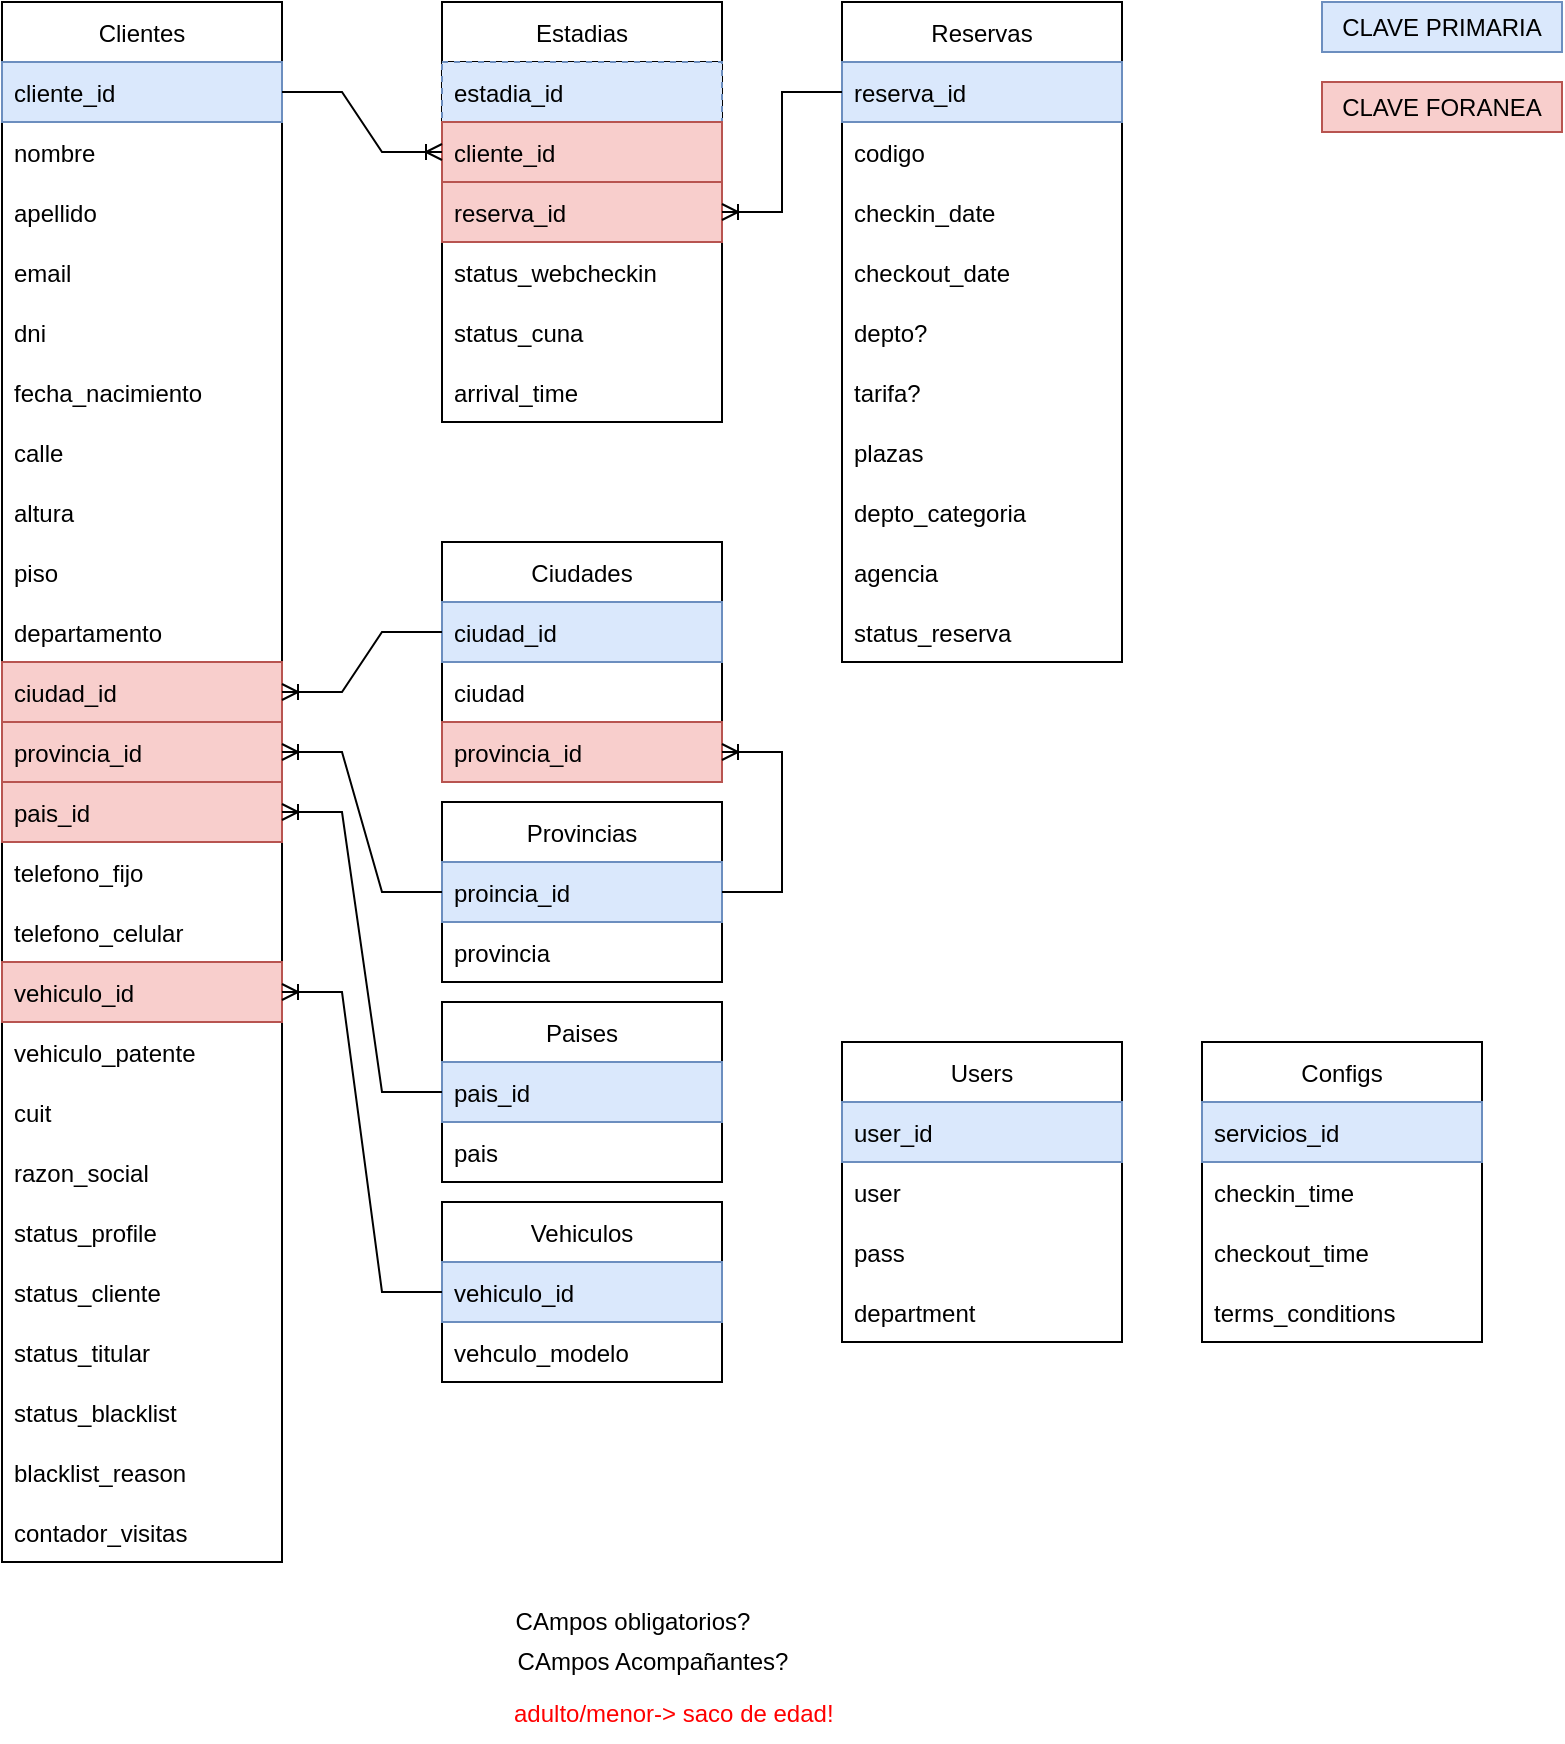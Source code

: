 <mxfile version="16.4.7" type="github" pages="4">
  <diagram id="3-4cgfK8jJckpKzX2dAv" name="DB">
    <mxGraphModel dx="1422" dy="757" grid="1" gridSize="10" guides="1" tooltips="1" connect="1" arrows="1" fold="1" page="1" pageScale="1" pageWidth="827" pageHeight="1169" math="0" shadow="0">
      <root>
        <mxCell id="U2Fqf7ln3tG26uPg-tsL-0" />
        <mxCell id="U2Fqf7ln3tG26uPg-tsL-1" parent="U2Fqf7ln3tG26uPg-tsL-0" />
        <mxCell id="U2Fqf7ln3tG26uPg-tsL-2" value="Users" style="swimlane;fontStyle=0;childLayout=stackLayout;horizontal=1;startSize=30;horizontalStack=0;resizeParent=1;resizeParentMax=0;resizeLast=0;collapsible=1;marginBottom=0;" parent="U2Fqf7ln3tG26uPg-tsL-1" vertex="1">
          <mxGeometry x="460" y="560" width="140" height="150" as="geometry" />
        </mxCell>
        <mxCell id="U2Fqf7ln3tG26uPg-tsL-3" value="user_id" style="text;strokeColor=#6c8ebf;fillColor=#dae8fc;align=left;verticalAlign=middle;spacingLeft=4;spacingRight=4;overflow=hidden;points=[[0,0.5],[1,0.5]];portConstraint=eastwest;rotatable=0;" parent="U2Fqf7ln3tG26uPg-tsL-2" vertex="1">
          <mxGeometry y="30" width="140" height="30" as="geometry" />
        </mxCell>
        <mxCell id="U2Fqf7ln3tG26uPg-tsL-4" value="user" style="text;strokeColor=none;fillColor=none;align=left;verticalAlign=middle;spacingLeft=4;spacingRight=4;overflow=hidden;points=[[0,0.5],[1,0.5]];portConstraint=eastwest;rotatable=0;" parent="U2Fqf7ln3tG26uPg-tsL-2" vertex="1">
          <mxGeometry y="60" width="140" height="30" as="geometry" />
        </mxCell>
        <mxCell id="U2Fqf7ln3tG26uPg-tsL-5" value="pass" style="text;strokeColor=none;fillColor=none;align=left;verticalAlign=middle;spacingLeft=4;spacingRight=4;overflow=hidden;points=[[0,0.5],[1,0.5]];portConstraint=eastwest;rotatable=0;" parent="U2Fqf7ln3tG26uPg-tsL-2" vertex="1">
          <mxGeometry y="90" width="140" height="30" as="geometry" />
        </mxCell>
        <mxCell id="U2Fqf7ln3tG26uPg-tsL-6" value="department" style="text;strokeColor=none;fillColor=none;align=left;verticalAlign=middle;spacingLeft=4;spacingRight=4;overflow=hidden;points=[[0,0.5],[1,0.5]];portConstraint=eastwest;rotatable=0;" parent="U2Fqf7ln3tG26uPg-tsL-2" vertex="1">
          <mxGeometry y="120" width="140" height="30" as="geometry" />
        </mxCell>
        <mxCell id="U2Fqf7ln3tG26uPg-tsL-7" value="Reservas" style="swimlane;fontStyle=0;childLayout=stackLayout;horizontal=1;startSize=30;horizontalStack=0;resizeParent=1;resizeParentMax=0;resizeLast=0;collapsible=1;marginBottom=0;" parent="U2Fqf7ln3tG26uPg-tsL-1" vertex="1">
          <mxGeometry x="460" y="40" width="140" height="330" as="geometry" />
        </mxCell>
        <mxCell id="U2Fqf7ln3tG26uPg-tsL-8" value="reserva_id" style="text;strokeColor=#6c8ebf;fillColor=#dae8fc;align=left;verticalAlign=middle;spacingLeft=4;spacingRight=4;overflow=hidden;points=[[0,0.5],[1,0.5]];portConstraint=eastwest;rotatable=0;" parent="U2Fqf7ln3tG26uPg-tsL-7" vertex="1">
          <mxGeometry y="30" width="140" height="30" as="geometry" />
        </mxCell>
        <mxCell id="U2Fqf7ln3tG26uPg-tsL-9" value="codigo" style="text;strokeColor=none;fillColor=none;align=left;verticalAlign=middle;spacingLeft=4;spacingRight=4;overflow=hidden;points=[[0,0.5],[1,0.5]];portConstraint=eastwest;rotatable=0;" parent="U2Fqf7ln3tG26uPg-tsL-7" vertex="1">
          <mxGeometry y="60" width="140" height="30" as="geometry" />
        </mxCell>
        <mxCell id="U2Fqf7ln3tG26uPg-tsL-10" value="checkin_date" style="text;strokeColor=none;fillColor=none;align=left;verticalAlign=middle;spacingLeft=4;spacingRight=4;overflow=hidden;points=[[0,0.5],[1,0.5]];portConstraint=eastwest;rotatable=0;" parent="U2Fqf7ln3tG26uPg-tsL-7" vertex="1">
          <mxGeometry y="90" width="140" height="30" as="geometry" />
        </mxCell>
        <mxCell id="U2Fqf7ln3tG26uPg-tsL-11" value="checkout_date" style="text;strokeColor=none;fillColor=none;align=left;verticalAlign=middle;spacingLeft=4;spacingRight=4;overflow=hidden;points=[[0,0.5],[1,0.5]];portConstraint=eastwest;rotatable=0;" parent="U2Fqf7ln3tG26uPg-tsL-7" vertex="1">
          <mxGeometry y="120" width="140" height="30" as="geometry" />
        </mxCell>
        <mxCell id="U2Fqf7ln3tG26uPg-tsL-12" value="depto?" style="text;strokeColor=none;fillColor=none;align=left;verticalAlign=middle;spacingLeft=4;spacingRight=4;overflow=hidden;points=[[0,0.5],[1,0.5]];portConstraint=eastwest;rotatable=0;" parent="U2Fqf7ln3tG26uPg-tsL-7" vertex="1">
          <mxGeometry y="150" width="140" height="30" as="geometry" />
        </mxCell>
        <mxCell id="U2Fqf7ln3tG26uPg-tsL-13" value="tarifa?" style="text;strokeColor=none;fillColor=none;align=left;verticalAlign=middle;spacingLeft=4;spacingRight=4;overflow=hidden;points=[[0,0.5],[1,0.5]];portConstraint=eastwest;rotatable=0;" parent="U2Fqf7ln3tG26uPg-tsL-7" vertex="1">
          <mxGeometry y="180" width="140" height="30" as="geometry" />
        </mxCell>
        <mxCell id="U2Fqf7ln3tG26uPg-tsL-14" value="plazas" style="text;strokeColor=none;fillColor=none;align=left;verticalAlign=middle;spacingLeft=4;spacingRight=4;overflow=hidden;points=[[0,0.5],[1,0.5]];portConstraint=eastwest;rotatable=0;" parent="U2Fqf7ln3tG26uPg-tsL-7" vertex="1">
          <mxGeometry y="210" width="140" height="30" as="geometry" />
        </mxCell>
        <mxCell id="U2Fqf7ln3tG26uPg-tsL-15" value="depto_categoria" style="text;strokeColor=none;fillColor=none;align=left;verticalAlign=middle;spacingLeft=4;spacingRight=4;overflow=hidden;points=[[0,0.5],[1,0.5]];portConstraint=eastwest;rotatable=0;" parent="U2Fqf7ln3tG26uPg-tsL-7" vertex="1">
          <mxGeometry y="240" width="140" height="30" as="geometry" />
        </mxCell>
        <mxCell id="U2Fqf7ln3tG26uPg-tsL-16" value="agencia" style="text;strokeColor=none;fillColor=none;align=left;verticalAlign=middle;spacingLeft=4;spacingRight=4;overflow=hidden;points=[[0,0.5],[1,0.5]];portConstraint=eastwest;rotatable=0;" parent="U2Fqf7ln3tG26uPg-tsL-7" vertex="1">
          <mxGeometry y="270" width="140" height="30" as="geometry" />
        </mxCell>
        <mxCell id="r9rM9opgNZ8jiayUwCeN-0" value="status_reserva" style="text;strokeColor=none;fillColor=none;align=left;verticalAlign=middle;spacingLeft=4;spacingRight=4;overflow=hidden;points=[[0,0.5],[1,0.5]];portConstraint=eastwest;rotatable=0;" parent="U2Fqf7ln3tG26uPg-tsL-7" vertex="1">
          <mxGeometry y="300" width="140" height="30" as="geometry" />
        </mxCell>
        <mxCell id="U2Fqf7ln3tG26uPg-tsL-18" value="Clientes" style="swimlane;fontStyle=0;childLayout=stackLayout;horizontal=1;startSize=30;horizontalStack=0;resizeParent=1;resizeParentMax=0;resizeLast=0;collapsible=1;marginBottom=0;" parent="U2Fqf7ln3tG26uPg-tsL-1" vertex="1">
          <mxGeometry x="40" y="40" width="140" height="780" as="geometry" />
        </mxCell>
        <mxCell id="U2Fqf7ln3tG26uPg-tsL-19" value="cliente_id" style="text;strokeColor=#6c8ebf;fillColor=#dae8fc;align=left;verticalAlign=middle;spacingLeft=4;spacingRight=4;overflow=hidden;points=[[0,0.5],[1,0.5]];portConstraint=eastwest;rotatable=0;" parent="U2Fqf7ln3tG26uPg-tsL-18" vertex="1">
          <mxGeometry y="30" width="140" height="30" as="geometry" />
        </mxCell>
        <mxCell id="U2Fqf7ln3tG26uPg-tsL-20" value="nombre" style="text;strokeColor=none;fillColor=none;align=left;verticalAlign=middle;spacingLeft=4;spacingRight=4;overflow=hidden;points=[[0,0.5],[1,0.5]];portConstraint=eastwest;rotatable=0;" parent="U2Fqf7ln3tG26uPg-tsL-18" vertex="1">
          <mxGeometry y="60" width="140" height="30" as="geometry" />
        </mxCell>
        <mxCell id="U2Fqf7ln3tG26uPg-tsL-21" value="apellido" style="text;strokeColor=none;fillColor=none;align=left;verticalAlign=middle;spacingLeft=4;spacingRight=4;overflow=hidden;points=[[0,0.5],[1,0.5]];portConstraint=eastwest;rotatable=0;" parent="U2Fqf7ln3tG26uPg-tsL-18" vertex="1">
          <mxGeometry y="90" width="140" height="30" as="geometry" />
        </mxCell>
        <mxCell id="U2Fqf7ln3tG26uPg-tsL-33" value="email" style="text;strokeColor=none;fillColor=none;align=left;verticalAlign=middle;spacingLeft=4;spacingRight=4;overflow=hidden;points=[[0,0.5],[1,0.5]];portConstraint=eastwest;rotatable=0;" parent="U2Fqf7ln3tG26uPg-tsL-18" vertex="1">
          <mxGeometry y="120" width="140" height="30" as="geometry" />
        </mxCell>
        <mxCell id="U2Fqf7ln3tG26uPg-tsL-22" value="dni" style="text;strokeColor=none;fillColor=none;align=left;verticalAlign=middle;spacingLeft=4;spacingRight=4;overflow=hidden;points=[[0,0.5],[1,0.5]];portConstraint=eastwest;rotatable=0;" parent="U2Fqf7ln3tG26uPg-tsL-18" vertex="1">
          <mxGeometry y="150" width="140" height="30" as="geometry" />
        </mxCell>
        <mxCell id="U2Fqf7ln3tG26uPg-tsL-23" value="fecha_nacimiento" style="text;strokeColor=none;fillColor=none;align=left;verticalAlign=middle;spacingLeft=4;spacingRight=4;overflow=hidden;points=[[0,0.5],[1,0.5]];portConstraint=eastwest;rotatable=0;" parent="U2Fqf7ln3tG26uPg-tsL-18" vertex="1">
          <mxGeometry y="180" width="140" height="30" as="geometry" />
        </mxCell>
        <mxCell id="U2Fqf7ln3tG26uPg-tsL-24" value="calle" style="text;strokeColor=none;fillColor=none;align=left;verticalAlign=middle;spacingLeft=4;spacingRight=4;overflow=hidden;points=[[0,0.5],[1,0.5]];portConstraint=eastwest;rotatable=0;" parent="U2Fqf7ln3tG26uPg-tsL-18" vertex="1">
          <mxGeometry y="210" width="140" height="30" as="geometry" />
        </mxCell>
        <mxCell id="U2Fqf7ln3tG26uPg-tsL-25" value="altura" style="text;strokeColor=none;fillColor=none;align=left;verticalAlign=middle;spacingLeft=4;spacingRight=4;overflow=hidden;points=[[0,0.5],[1,0.5]];portConstraint=eastwest;rotatable=0;" parent="U2Fqf7ln3tG26uPg-tsL-18" vertex="1">
          <mxGeometry y="240" width="140" height="30" as="geometry" />
        </mxCell>
        <mxCell id="U2Fqf7ln3tG26uPg-tsL-26" value="piso" style="text;strokeColor=none;fillColor=none;align=left;verticalAlign=middle;spacingLeft=4;spacingRight=4;overflow=hidden;points=[[0,0.5],[1,0.5]];portConstraint=eastwest;rotatable=0;" parent="U2Fqf7ln3tG26uPg-tsL-18" vertex="1">
          <mxGeometry y="270" width="140" height="30" as="geometry" />
        </mxCell>
        <mxCell id="U2Fqf7ln3tG26uPg-tsL-27" value="departamento" style="text;strokeColor=none;fillColor=none;align=left;verticalAlign=middle;spacingLeft=4;spacingRight=4;overflow=hidden;points=[[0,0.5],[1,0.5]];portConstraint=eastwest;rotatable=0;" parent="U2Fqf7ln3tG26uPg-tsL-18" vertex="1">
          <mxGeometry y="300" width="140" height="30" as="geometry" />
        </mxCell>
        <mxCell id="U2Fqf7ln3tG26uPg-tsL-28" value="ciudad_id" style="text;strokeColor=#b85450;fillColor=#f8cecc;align=left;verticalAlign=middle;spacingLeft=4;spacingRight=4;overflow=hidden;points=[[0,0.5],[1,0.5]];portConstraint=eastwest;rotatable=0;" parent="U2Fqf7ln3tG26uPg-tsL-18" vertex="1">
          <mxGeometry y="330" width="140" height="30" as="geometry" />
        </mxCell>
        <mxCell id="U2Fqf7ln3tG26uPg-tsL-29" value="provincia_id" style="text;strokeColor=#b85450;fillColor=#f8cecc;align=left;verticalAlign=middle;spacingLeft=4;spacingRight=4;overflow=hidden;points=[[0,0.5],[1,0.5]];portConstraint=eastwest;rotatable=0;" parent="U2Fqf7ln3tG26uPg-tsL-18" vertex="1">
          <mxGeometry y="360" width="140" height="30" as="geometry" />
        </mxCell>
        <mxCell id="U2Fqf7ln3tG26uPg-tsL-30" value="pais_id" style="text;strokeColor=#b85450;fillColor=#f8cecc;align=left;verticalAlign=middle;spacingLeft=4;spacingRight=4;overflow=hidden;points=[[0,0.5],[1,0.5]];portConstraint=eastwest;rotatable=0;" parent="U2Fqf7ln3tG26uPg-tsL-18" vertex="1">
          <mxGeometry y="390" width="140" height="30" as="geometry" />
        </mxCell>
        <mxCell id="U2Fqf7ln3tG26uPg-tsL-31" value="telefono_fijo" style="text;strokeColor=none;fillColor=none;align=left;verticalAlign=middle;spacingLeft=4;spacingRight=4;overflow=hidden;points=[[0,0.5],[1,0.5]];portConstraint=eastwest;rotatable=0;" parent="U2Fqf7ln3tG26uPg-tsL-18" vertex="1">
          <mxGeometry y="420" width="140" height="30" as="geometry" />
        </mxCell>
        <mxCell id="U2Fqf7ln3tG26uPg-tsL-32" value="telefono_celular" style="text;strokeColor=none;fillColor=none;align=left;verticalAlign=middle;spacingLeft=4;spacingRight=4;overflow=hidden;points=[[0,0.5],[1,0.5]];portConstraint=eastwest;rotatable=0;" parent="U2Fqf7ln3tG26uPg-tsL-18" vertex="1">
          <mxGeometry y="450" width="140" height="30" as="geometry" />
        </mxCell>
        <mxCell id="U2Fqf7ln3tG26uPg-tsL-34" value="vehiculo_id" style="text;strokeColor=#b85450;fillColor=#f8cecc;align=left;verticalAlign=middle;spacingLeft=4;spacingRight=4;overflow=hidden;points=[[0,0.5],[1,0.5]];portConstraint=eastwest;rotatable=0;" parent="U2Fqf7ln3tG26uPg-tsL-18" vertex="1">
          <mxGeometry y="480" width="140" height="30" as="geometry" />
        </mxCell>
        <mxCell id="U2Fqf7ln3tG26uPg-tsL-35" value="vehiculo_patente" style="text;strokeColor=none;fillColor=none;align=left;verticalAlign=middle;spacingLeft=4;spacingRight=4;overflow=hidden;points=[[0,0.5],[1,0.5]];portConstraint=eastwest;rotatable=0;" parent="U2Fqf7ln3tG26uPg-tsL-18" vertex="1">
          <mxGeometry y="510" width="140" height="30" as="geometry" />
        </mxCell>
        <mxCell id="j5dUsQm7dTyoc2hbwgwh-3" value="cuit" style="text;strokeColor=none;fillColor=none;align=left;verticalAlign=middle;spacingLeft=4;spacingRight=4;overflow=hidden;points=[[0,0.5],[1,0.5]];portConstraint=eastwest;rotatable=0;" parent="U2Fqf7ln3tG26uPg-tsL-18" vertex="1">
          <mxGeometry y="540" width="140" height="30" as="geometry" />
        </mxCell>
        <mxCell id="j5dUsQm7dTyoc2hbwgwh-4" value="razon_social" style="text;strokeColor=none;fillColor=none;align=left;verticalAlign=middle;spacingLeft=4;spacingRight=4;overflow=hidden;points=[[0,0.5],[1,0.5]];portConstraint=eastwest;rotatable=0;" parent="U2Fqf7ln3tG26uPg-tsL-18" vertex="1">
          <mxGeometry y="570" width="140" height="30" as="geometry" />
        </mxCell>
        <mxCell id="z9NjPIREsOm1IvFADI_A-0" value="status_profile" style="text;strokeColor=none;fillColor=none;align=left;verticalAlign=middle;spacingLeft=4;spacingRight=4;overflow=hidden;points=[[0,0.5],[1,0.5]];portConstraint=eastwest;rotatable=0;fontColor=#000000;" vertex="1" parent="U2Fqf7ln3tG26uPg-tsL-18">
          <mxGeometry y="600" width="140" height="30" as="geometry" />
        </mxCell>
        <mxCell id="2wownA70u9_uN37aSLiX-1" value="status_cliente" style="text;strokeColor=none;fillColor=none;align=left;verticalAlign=middle;spacingLeft=4;spacingRight=4;overflow=hidden;points=[[0,0.5],[1,0.5]];portConstraint=eastwest;rotatable=0;fontColor=#000000;" parent="U2Fqf7ln3tG26uPg-tsL-18" vertex="1">
          <mxGeometry y="630" width="140" height="30" as="geometry" />
        </mxCell>
        <mxCell id="U2Fqf7ln3tG26uPg-tsL-36" value="status_titular" style="text;align=left;verticalAlign=middle;spacingLeft=4;spacingRight=4;overflow=hidden;points=[[0,0.5],[1,0.5]];portConstraint=eastwest;rotatable=0;fontColor=#000000;" parent="U2Fqf7ln3tG26uPg-tsL-18" vertex="1">
          <mxGeometry y="660" width="140" height="30" as="geometry" />
        </mxCell>
        <mxCell id="2wownA70u9_uN37aSLiX-2" value="status_blacklist" style="text;strokeColor=none;fillColor=none;align=left;verticalAlign=middle;spacingLeft=4;spacingRight=4;overflow=hidden;points=[[0,0.5],[1,0.5]];portConstraint=eastwest;rotatable=0;fontColor=#000000;" parent="U2Fqf7ln3tG26uPg-tsL-18" vertex="1">
          <mxGeometry y="690" width="140" height="30" as="geometry" />
        </mxCell>
        <mxCell id="2wownA70u9_uN37aSLiX-3" value="blacklist_reason" style="text;strokeColor=none;fillColor=none;align=left;verticalAlign=middle;spacingLeft=4;spacingRight=4;overflow=hidden;points=[[0,0.5],[1,0.5]];portConstraint=eastwest;rotatable=0;fontColor=#000000;" parent="U2Fqf7ln3tG26uPg-tsL-18" vertex="1">
          <mxGeometry y="720" width="140" height="30" as="geometry" />
        </mxCell>
        <mxCell id="U2Fqf7ln3tG26uPg-tsL-37" value="contador_visitas" style="text;strokeColor=none;fillColor=none;align=left;verticalAlign=middle;spacingLeft=4;spacingRight=4;overflow=hidden;points=[[0,0.5],[1,0.5]];portConstraint=eastwest;rotatable=0;fontColor=#000000;" parent="U2Fqf7ln3tG26uPg-tsL-18" vertex="1">
          <mxGeometry y="750" width="140" height="30" as="geometry" />
        </mxCell>
        <mxCell id="U2Fqf7ln3tG26uPg-tsL-38" value="Estadias" style="swimlane;fontStyle=0;childLayout=stackLayout;horizontal=1;startSize=30;horizontalStack=0;resizeParent=1;resizeParentMax=0;resizeLast=0;collapsible=1;marginBottom=0;" parent="U2Fqf7ln3tG26uPg-tsL-1" vertex="1">
          <mxGeometry x="260" y="40" width="140" height="210" as="geometry" />
        </mxCell>
        <mxCell id="U2Fqf7ln3tG26uPg-tsL-41" value="estadia_id" style="text;strokeColor=#6c8ebf;fillColor=#dae8fc;align=left;verticalAlign=middle;spacingLeft=4;spacingRight=4;overflow=hidden;points=[[0,0.5],[1,0.5]];portConstraint=eastwest;rotatable=0;dashed=1;labelBorderColor=none;" parent="U2Fqf7ln3tG26uPg-tsL-38" vertex="1">
          <mxGeometry y="30" width="140" height="30" as="geometry" />
        </mxCell>
        <mxCell id="U2Fqf7ln3tG26uPg-tsL-39" value="cliente_id" style="text;strokeColor=#b85450;fillColor=#f8cecc;align=left;verticalAlign=middle;spacingLeft=4;spacingRight=4;overflow=hidden;points=[[0,0.5],[1,0.5]];portConstraint=eastwest;rotatable=0;" parent="U2Fqf7ln3tG26uPg-tsL-38" vertex="1">
          <mxGeometry y="60" width="140" height="30" as="geometry" />
        </mxCell>
        <mxCell id="U2Fqf7ln3tG26uPg-tsL-40" value="reserva_id" style="text;strokeColor=#b85450;fillColor=#f8cecc;align=left;verticalAlign=middle;spacingLeft=4;spacingRight=4;overflow=hidden;points=[[0,0.5],[1,0.5]];portConstraint=eastwest;rotatable=0;" parent="U2Fqf7ln3tG26uPg-tsL-38" vertex="1">
          <mxGeometry y="90" width="140" height="30" as="geometry" />
        </mxCell>
        <mxCell id="r9rM9opgNZ8jiayUwCeN-1" value="status_webcheckin" style="text;strokeColor=none;fillColor=none;align=left;verticalAlign=middle;spacingLeft=4;spacingRight=4;overflow=hidden;points=[[0,0.5],[1,0.5]];portConstraint=eastwest;rotatable=0;dashed=1;labelBorderColor=none;" parent="U2Fqf7ln3tG26uPg-tsL-38" vertex="1">
          <mxGeometry y="120" width="140" height="30" as="geometry" />
        </mxCell>
        <mxCell id="Quu-umZGqRyDW1_2w_EG-3" value="status_cuna" style="text;strokeColor=none;fillColor=none;align=left;verticalAlign=middle;spacingLeft=4;spacingRight=4;overflow=hidden;points=[[0,0.5],[1,0.5]];portConstraint=eastwest;rotatable=0;dashed=1;labelBorderColor=none;" parent="U2Fqf7ln3tG26uPg-tsL-38" vertex="1">
          <mxGeometry y="150" width="140" height="30" as="geometry" />
        </mxCell>
        <mxCell id="Quu-umZGqRyDW1_2w_EG-2" value="arrival_time" style="text;strokeColor=none;fillColor=none;align=left;verticalAlign=middle;spacingLeft=4;spacingRight=4;overflow=hidden;points=[[0,0.5],[1,0.5]];portConstraint=eastwest;rotatable=0;dashed=1;labelBorderColor=none;" parent="U2Fqf7ln3tG26uPg-tsL-38" vertex="1">
          <mxGeometry y="180" width="140" height="30" as="geometry" />
        </mxCell>
        <mxCell id="U2Fqf7ln3tG26uPg-tsL-42" value="" style="edgeStyle=entityRelationEdgeStyle;fontSize=12;html=1;endArrow=ERoneToMany;rounded=0;" parent="U2Fqf7ln3tG26uPg-tsL-1" source="U2Fqf7ln3tG26uPg-tsL-8" target="U2Fqf7ln3tG26uPg-tsL-40" edge="1">
          <mxGeometry width="100" height="100" relative="1" as="geometry">
            <mxPoint x="490" y="630" as="sourcePoint" />
            <mxPoint x="590" y="530" as="targetPoint" />
          </mxGeometry>
        </mxCell>
        <mxCell id="U2Fqf7ln3tG26uPg-tsL-43" value="" style="edgeStyle=entityRelationEdgeStyle;fontSize=12;html=1;endArrow=ERoneToMany;rounded=0;" parent="U2Fqf7ln3tG26uPg-tsL-1" source="U2Fqf7ln3tG26uPg-tsL-19" target="U2Fqf7ln3tG26uPg-tsL-39" edge="1">
          <mxGeometry width="100" height="100" relative="1" as="geometry">
            <mxPoint x="280" y="600" as="sourcePoint" />
            <mxPoint x="330" y="480" as="targetPoint" />
          </mxGeometry>
        </mxCell>
        <mxCell id="U2Fqf7ln3tG26uPg-tsL-44" value="Vehiculos" style="swimlane;fontStyle=0;childLayout=stackLayout;horizontal=1;startSize=30;horizontalStack=0;resizeParent=1;resizeParentMax=0;resizeLast=0;collapsible=1;marginBottom=0;labelBorderColor=none;fontColor=#000000;strokeColor=default;fillColor=none;" parent="U2Fqf7ln3tG26uPg-tsL-1" vertex="1">
          <mxGeometry x="260" y="640" width="140" height="90" as="geometry" />
        </mxCell>
        <mxCell id="U2Fqf7ln3tG26uPg-tsL-45" value="vehiculo_id" style="text;strokeColor=#6c8ebf;fillColor=#dae8fc;align=left;verticalAlign=middle;spacingLeft=4;spacingRight=4;overflow=hidden;points=[[0,0.5],[1,0.5]];portConstraint=eastwest;rotatable=0;labelBorderColor=none;" parent="U2Fqf7ln3tG26uPg-tsL-44" vertex="1">
          <mxGeometry y="30" width="140" height="30" as="geometry" />
        </mxCell>
        <mxCell id="U2Fqf7ln3tG26uPg-tsL-46" value="vehculo_modelo" style="text;strokeColor=none;fillColor=none;align=left;verticalAlign=middle;spacingLeft=4;spacingRight=4;overflow=hidden;points=[[0,0.5],[1,0.5]];portConstraint=eastwest;rotatable=0;labelBorderColor=none;fontColor=#000000;" parent="U2Fqf7ln3tG26uPg-tsL-44" vertex="1">
          <mxGeometry y="60" width="140" height="30" as="geometry" />
        </mxCell>
        <mxCell id="U2Fqf7ln3tG26uPg-tsL-47" value="Paises" style="swimlane;fontStyle=0;childLayout=stackLayout;horizontal=1;startSize=30;horizontalStack=0;resizeParent=1;resizeParentMax=0;resizeLast=0;collapsible=1;marginBottom=0;labelBorderColor=none;fontColor=#000000;strokeColor=default;fillColor=none;" parent="U2Fqf7ln3tG26uPg-tsL-1" vertex="1">
          <mxGeometry x="260" y="540" width="140" height="90" as="geometry" />
        </mxCell>
        <mxCell id="U2Fqf7ln3tG26uPg-tsL-48" value="pais_id    " style="text;strokeColor=#6c8ebf;fillColor=#dae8fc;align=left;verticalAlign=middle;spacingLeft=4;spacingRight=4;overflow=hidden;points=[[0,0.5],[1,0.5]];portConstraint=eastwest;rotatable=0;labelBorderColor=none;" parent="U2Fqf7ln3tG26uPg-tsL-47" vertex="1">
          <mxGeometry y="30" width="140" height="30" as="geometry" />
        </mxCell>
        <mxCell id="U2Fqf7ln3tG26uPg-tsL-49" value="pais" style="text;strokeColor=none;fillColor=none;align=left;verticalAlign=middle;spacingLeft=4;spacingRight=4;overflow=hidden;points=[[0,0.5],[1,0.5]];portConstraint=eastwest;rotatable=0;labelBorderColor=none;fontColor=#000000;" parent="U2Fqf7ln3tG26uPg-tsL-47" vertex="1">
          <mxGeometry y="60" width="140" height="30" as="geometry" />
        </mxCell>
        <mxCell id="U2Fqf7ln3tG26uPg-tsL-50" value="Provincias" style="swimlane;fontStyle=0;childLayout=stackLayout;horizontal=1;startSize=30;horizontalStack=0;resizeParent=1;resizeParentMax=0;resizeLast=0;collapsible=1;marginBottom=0;labelBorderColor=none;fontColor=#000000;strokeColor=default;fillColor=none;" parent="U2Fqf7ln3tG26uPg-tsL-1" vertex="1">
          <mxGeometry x="260" y="440" width="140" height="90" as="geometry" />
        </mxCell>
        <mxCell id="U2Fqf7ln3tG26uPg-tsL-51" value="proincia_id" style="text;strokeColor=#6c8ebf;fillColor=#dae8fc;align=left;verticalAlign=middle;spacingLeft=4;spacingRight=4;overflow=hidden;points=[[0,0.5],[1,0.5]];portConstraint=eastwest;rotatable=0;labelBorderColor=none;" parent="U2Fqf7ln3tG26uPg-tsL-50" vertex="1">
          <mxGeometry y="30" width="140" height="30" as="geometry" />
        </mxCell>
        <mxCell id="U2Fqf7ln3tG26uPg-tsL-52" value="provincia" style="text;strokeColor=none;fillColor=none;align=left;verticalAlign=middle;spacingLeft=4;spacingRight=4;overflow=hidden;points=[[0,0.5],[1,0.5]];portConstraint=eastwest;rotatable=0;labelBorderColor=none;fontColor=#000000;" parent="U2Fqf7ln3tG26uPg-tsL-50" vertex="1">
          <mxGeometry y="60" width="140" height="30" as="geometry" />
        </mxCell>
        <mxCell id="U2Fqf7ln3tG26uPg-tsL-53" value="Ciudades" style="swimlane;fontStyle=0;childLayout=stackLayout;horizontal=1;startSize=30;horizontalStack=0;resizeParent=1;resizeParentMax=0;resizeLast=0;collapsible=1;marginBottom=0;labelBorderColor=none;fontColor=#000000;strokeColor=default;fillColor=none;" parent="U2Fqf7ln3tG26uPg-tsL-1" vertex="1">
          <mxGeometry x="260" y="310" width="140" height="120" as="geometry" />
        </mxCell>
        <mxCell id="U2Fqf7ln3tG26uPg-tsL-54" value="ciudad_id" style="text;strokeColor=#6c8ebf;fillColor=#dae8fc;align=left;verticalAlign=middle;spacingLeft=4;spacingRight=4;overflow=hidden;points=[[0,0.5],[1,0.5]];portConstraint=eastwest;rotatable=0;labelBorderColor=none;" parent="U2Fqf7ln3tG26uPg-tsL-53" vertex="1">
          <mxGeometry y="30" width="140" height="30" as="geometry" />
        </mxCell>
        <mxCell id="U2Fqf7ln3tG26uPg-tsL-55" value="ciudad" style="text;strokeColor=none;fillColor=none;align=left;verticalAlign=middle;spacingLeft=4;spacingRight=4;overflow=hidden;points=[[0,0.5],[1,0.5]];portConstraint=eastwest;rotatable=0;labelBorderColor=none;fontColor=#000000;" parent="U2Fqf7ln3tG26uPg-tsL-53" vertex="1">
          <mxGeometry y="60" width="140" height="30" as="geometry" />
        </mxCell>
        <mxCell id="U2Fqf7ln3tG26uPg-tsL-56" value="provincia_id" style="text;strokeColor=#b85450;fillColor=#f8cecc;align=left;verticalAlign=middle;spacingLeft=4;spacingRight=4;overflow=hidden;points=[[0,0.5],[1,0.5]];portConstraint=eastwest;rotatable=0;labelBorderColor=none;" parent="U2Fqf7ln3tG26uPg-tsL-53" vertex="1">
          <mxGeometry y="90" width="140" height="30" as="geometry" />
        </mxCell>
        <mxCell id="U2Fqf7ln3tG26uPg-tsL-57" value="" style="edgeStyle=entityRelationEdgeStyle;fontSize=12;html=1;endArrow=ERoneToMany;rounded=0;fontColor=#000000;" parent="U2Fqf7ln3tG26uPg-tsL-1" source="U2Fqf7ln3tG26uPg-tsL-45" target="U2Fqf7ln3tG26uPg-tsL-34" edge="1">
          <mxGeometry width="100" height="100" relative="1" as="geometry">
            <mxPoint x="500" y="620" as="sourcePoint" />
            <mxPoint x="220" y="630" as="targetPoint" />
          </mxGeometry>
        </mxCell>
        <mxCell id="U2Fqf7ln3tG26uPg-tsL-58" value="" style="edgeStyle=entityRelationEdgeStyle;fontSize=12;html=1;endArrow=ERoneToMany;rounded=0;fontColor=#000000;" parent="U2Fqf7ln3tG26uPg-tsL-1" source="U2Fqf7ln3tG26uPg-tsL-54" target="U2Fqf7ln3tG26uPg-tsL-28" edge="1">
          <mxGeometry width="100" height="100" relative="1" as="geometry">
            <mxPoint x="410" y="490" as="sourcePoint" />
            <mxPoint x="210" y="190" as="targetPoint" />
          </mxGeometry>
        </mxCell>
        <mxCell id="U2Fqf7ln3tG26uPg-tsL-59" value="" style="edgeStyle=entityRelationEdgeStyle;fontSize=12;html=1;endArrow=ERoneToMany;rounded=0;fontColor=#000000;" parent="U2Fqf7ln3tG26uPg-tsL-1" source="U2Fqf7ln3tG26uPg-tsL-51" target="U2Fqf7ln3tG26uPg-tsL-29" edge="1">
          <mxGeometry width="100" height="100" relative="1" as="geometry">
            <mxPoint x="420" y="500" as="sourcePoint" />
            <mxPoint x="520" y="400" as="targetPoint" />
          </mxGeometry>
        </mxCell>
        <mxCell id="U2Fqf7ln3tG26uPg-tsL-60" value="" style="edgeStyle=entityRelationEdgeStyle;fontSize=12;html=1;endArrow=ERoneToMany;rounded=0;fontColor=#000000;" parent="U2Fqf7ln3tG26uPg-tsL-1" source="U2Fqf7ln3tG26uPg-tsL-48" target="U2Fqf7ln3tG26uPg-tsL-30" edge="1">
          <mxGeometry width="100" height="100" relative="1" as="geometry">
            <mxPoint x="400" y="320" as="sourcePoint" />
            <mxPoint x="500" y="220" as="targetPoint" />
          </mxGeometry>
        </mxCell>
        <mxCell id="U2Fqf7ln3tG26uPg-tsL-61" value="" style="edgeStyle=entityRelationEdgeStyle;fontSize=12;html=1;endArrow=ERoneToMany;rounded=0;fontColor=#000000;" parent="U2Fqf7ln3tG26uPg-tsL-1" source="U2Fqf7ln3tG26uPg-tsL-51" target="U2Fqf7ln3tG26uPg-tsL-56" edge="1">
          <mxGeometry width="100" height="100" relative="1" as="geometry">
            <mxPoint x="414" y="490" as="sourcePoint" />
            <mxPoint x="514" y="390" as="targetPoint" />
          </mxGeometry>
        </mxCell>
        <mxCell id="U2Fqf7ln3tG26uPg-tsL-62" value="CLAVE PRIMARIA" style="rounded=0;whiteSpace=wrap;html=1;labelBorderColor=none;strokeColor=#6c8ebf;fillColor=#dae8fc;" parent="U2Fqf7ln3tG26uPg-tsL-1" vertex="1">
          <mxGeometry x="700" y="40" width="120" height="25" as="geometry" />
        </mxCell>
        <mxCell id="U2Fqf7ln3tG26uPg-tsL-63" value="CLAVE FORANEA" style="rounded=0;whiteSpace=wrap;html=1;labelBorderColor=none;strokeColor=#b85450;fillColor=#f8cecc;" parent="U2Fqf7ln3tG26uPg-tsL-1" vertex="1">
          <mxGeometry x="700" y="80" width="120" height="25" as="geometry" />
        </mxCell>
        <mxCell id="IUY_ys3q2TA0QobvPPys-0" value="&lt;div&gt;CAmpos obligatorios?&lt;/div&gt;" style="text;html=1;align=center;verticalAlign=middle;resizable=0;points=[];autosize=1;strokeColor=none;fillColor=none;fontColor=#000000;" parent="U2Fqf7ln3tG26uPg-tsL-1" vertex="1">
          <mxGeometry x="290" y="840" width="130" height="20" as="geometry" />
        </mxCell>
        <mxCell id="IUY_ys3q2TA0QobvPPys-1" value="&lt;div&gt;CAmpos Acompañantes?&lt;br&gt;&lt;/div&gt;" style="text;html=1;align=center;verticalAlign=middle;resizable=0;points=[];autosize=1;strokeColor=none;fillColor=none;fontColor=#000000;" parent="U2Fqf7ln3tG26uPg-tsL-1" vertex="1">
          <mxGeometry x="290" y="860" width="150" height="20" as="geometry" />
        </mxCell>
        <mxCell id="2wownA70u9_uN37aSLiX-0" value="adulto/menor-&gt; saco de edad!" style="text;strokeColor=none;fillColor=none;align=left;verticalAlign=middle;spacingLeft=4;spacingRight=4;overflow=hidden;points=[[0,0.5],[1,0.5]];portConstraint=eastwest;rotatable=0;fontColor=#FF0000;" parent="U2Fqf7ln3tG26uPg-tsL-1" vertex="1">
          <mxGeometry x="290" y="880" width="200" height="30" as="geometry" />
        </mxCell>
        <mxCell id="j5dUsQm7dTyoc2hbwgwh-10" value="Configs" style="swimlane;fontStyle=0;childLayout=stackLayout;horizontal=1;startSize=30;horizontalStack=0;resizeParent=1;resizeParentMax=0;resizeLast=0;collapsible=1;marginBottom=0;fontColor=#000000;" parent="U2Fqf7ln3tG26uPg-tsL-1" vertex="1">
          <mxGeometry x="640" y="560" width="140" height="150" as="geometry" />
        </mxCell>
        <mxCell id="j5dUsQm7dTyoc2hbwgwh-14" value="servicios_id" style="text;strokeColor=#6c8ebf;fillColor=#dae8fc;align=left;verticalAlign=middle;spacingLeft=4;spacingRight=4;overflow=hidden;points=[[0,0.5],[1,0.5]];portConstraint=eastwest;rotatable=0;" parent="j5dUsQm7dTyoc2hbwgwh-10" vertex="1">
          <mxGeometry y="30" width="140" height="30" as="geometry" />
        </mxCell>
        <mxCell id="j5dUsQm7dTyoc2hbwgwh-11" value="checkin_time" style="text;strokeColor=none;fillColor=none;align=left;verticalAlign=middle;spacingLeft=4;spacingRight=4;overflow=hidden;points=[[0,0.5],[1,0.5]];portConstraint=eastwest;rotatable=0;fontColor=#000000;" parent="j5dUsQm7dTyoc2hbwgwh-10" vertex="1">
          <mxGeometry y="60" width="140" height="30" as="geometry" />
        </mxCell>
        <mxCell id="j5dUsQm7dTyoc2hbwgwh-12" value="checkout_time" style="text;strokeColor=none;fillColor=none;align=left;verticalAlign=middle;spacingLeft=4;spacingRight=4;overflow=hidden;points=[[0,0.5],[1,0.5]];portConstraint=eastwest;rotatable=0;fontColor=#000000;" parent="j5dUsQm7dTyoc2hbwgwh-10" vertex="1">
          <mxGeometry y="90" width="140" height="30" as="geometry" />
        </mxCell>
        <mxCell id="j5dUsQm7dTyoc2hbwgwh-13" value="terms_conditions" style="text;strokeColor=none;fillColor=none;align=left;verticalAlign=middle;spacingLeft=4;spacingRight=4;overflow=hidden;points=[[0,0.5],[1,0.5]];portConstraint=eastwest;rotatable=0;fontColor=#000000;" parent="j5dUsQm7dTyoc2hbwgwh-10" vertex="1">
          <mxGeometry y="120" width="140" height="30" as="geometry" />
        </mxCell>
      </root>
    </mxGraphModel>
  </diagram>
  <diagram id="APPnGbGLteVzol8DwTJb" name="Back End RVAS">
    <mxGraphModel dx="1422" dy="757" grid="1" gridSize="10" guides="1" tooltips="1" connect="1" arrows="1" fold="1" page="1" pageScale="1" pageWidth="827" pageHeight="1169" math="0" shadow="0">
      <root>
        <mxCell id="rAPU_y3ZgBqYfRfRI0ho-0" />
        <mxCell id="rAPU_y3ZgBqYfRfRI0ho-1" parent="rAPU_y3ZgBqYfRfRI0ho-0" />
        <mxCell id="sNUg1SrEgOX11lBZGNVr-0" style="edgeStyle=orthogonalEdgeStyle;rounded=0;orthogonalLoop=1;jettySize=auto;html=1;entryX=0.5;entryY=0;entryDx=0;entryDy=0;" edge="1" parent="rAPU_y3ZgBqYfRfRI0ho-1" source="sNUg1SrEgOX11lBZGNVr-1" target="sNUg1SrEgOX11lBZGNVr-4">
          <mxGeometry relative="1" as="geometry" />
        </mxCell>
        <mxCell id="sNUg1SrEgOX11lBZGNVr-1" value="START" style="rounded=1;whiteSpace=wrap;html=1;" vertex="1" parent="rAPU_y3ZgBqYfRfRI0ho-1">
          <mxGeometry x="354" y="10" width="120" height="30" as="geometry" />
        </mxCell>
        <mxCell id="sNUg1SrEgOX11lBZGNVr-2" style="edgeStyle=orthogonalEdgeStyle;rounded=0;orthogonalLoop=1;jettySize=auto;html=1;" edge="1" parent="rAPU_y3ZgBqYfRfRI0ho-1" source="sNUg1SrEgOX11lBZGNVr-4" target="sNUg1SrEgOX11lBZGNVr-6">
          <mxGeometry relative="1" as="geometry" />
        </mxCell>
        <mxCell id="sNUg1SrEgOX11lBZGNVr-3" style="edgeStyle=orthogonalEdgeStyle;rounded=0;orthogonalLoop=1;jettySize=auto;html=1;exitX=0;exitY=0.5;exitDx=0;exitDy=0;" edge="1" parent="rAPU_y3ZgBqYfRfRI0ho-1" source="sNUg1SrEgOX11lBZGNVr-4">
          <mxGeometry relative="1" as="geometry">
            <mxPoint x="410" y="60" as="targetPoint" />
            <Array as="points">
              <mxPoint x="310" y="145" />
              <mxPoint x="310" y="60" />
            </Array>
          </mxGeometry>
        </mxCell>
        <mxCell id="sNUg1SrEgOX11lBZGNVr-4" value="&lt;div&gt;User: Usuario&lt;/div&gt;&lt;div&gt;Pass: Password&lt;/div&gt;" style="rhombus;whiteSpace=wrap;html=1;" vertex="1" parent="rAPU_y3ZgBqYfRfRI0ho-1">
          <mxGeometry x="356" y="90" width="116" height="110" as="geometry" />
        </mxCell>
        <mxCell id="sNUg1SrEgOX11lBZGNVr-5" style="edgeStyle=orthogonalEdgeStyle;rounded=0;orthogonalLoop=1;jettySize=auto;html=1;exitX=0.5;exitY=1;exitDx=0;exitDy=0;entryX=0.5;entryY=0;entryDx=0;entryDy=0;" edge="1" parent="rAPU_y3ZgBqYfRfRI0ho-1" source="sNUg1SrEgOX11lBZGNVr-6" target="sNUg1SrEgOX11lBZGNVr-9">
          <mxGeometry relative="1" as="geometry" />
        </mxCell>
        <mxCell id="sNUg1SrEgOX11lBZGNVr-6" value="&lt;div&gt;Carga:&lt;/div&gt;&lt;div&gt;Reservas Hoy&lt;br&gt;&lt;/div&gt;" style="shape=parallelogram;perimeter=parallelogramPerimeter;whiteSpace=wrap;html=1;fixedSize=1;" vertex="1" parent="rAPU_y3ZgBqYfRfRI0ho-1">
          <mxGeometry x="354" y="240" width="120" height="60" as="geometry" />
        </mxCell>
        <mxCell id="sNUg1SrEgOX11lBZGNVr-7" style="edgeStyle=orthogonalEdgeStyle;rounded=0;orthogonalLoop=1;jettySize=auto;html=1;exitX=1;exitY=0.5;exitDx=0;exitDy=0;" edge="1" parent="rAPU_y3ZgBqYfRfRI0ho-1" source="sNUg1SrEgOX11lBZGNVr-9" target="sNUg1SrEgOX11lBZGNVr-11">
          <mxGeometry relative="1" as="geometry" />
        </mxCell>
        <mxCell id="sNUg1SrEgOX11lBZGNVr-8" style="edgeStyle=orthogonalEdgeStyle;rounded=0;orthogonalLoop=1;jettySize=auto;html=1;exitX=0;exitY=0.5;exitDx=0;exitDy=0;" edge="1" parent="rAPU_y3ZgBqYfRfRI0ho-1" source="sNUg1SrEgOX11lBZGNVr-9">
          <mxGeometry relative="1" as="geometry">
            <mxPoint x="290" y="460" as="targetPoint" />
          </mxGeometry>
        </mxCell>
        <mxCell id="sNUg1SrEgOX11lBZGNVr-9" value="&lt;div&gt;if&lt;/div&gt;&lt;div&gt;exists&lt;br&gt;&lt;/div&gt;&lt;div&gt;Hoy&lt;br&gt;&lt;/div&gt;" style="rhombus;whiteSpace=wrap;html=1;" vertex="1" parent="rAPU_y3ZgBqYfRfRI0ho-1">
          <mxGeometry x="374" y="350" width="80" height="80" as="geometry" />
        </mxCell>
        <mxCell id="h0-ULyFMCSTvLDgaK0VF-2" style="edgeStyle=orthogonalEdgeStyle;rounded=0;orthogonalLoop=1;jettySize=auto;html=1;exitX=0.5;exitY=1;exitDx=0;exitDy=0;entryX=0;entryY=0.75;entryDx=0;entryDy=0;" edge="1" parent="rAPU_y3ZgBqYfRfRI0ho-1" source="sNUg1SrEgOX11lBZGNVr-10" target="h0-ULyFMCSTvLDgaK0VF-1">
          <mxGeometry relative="1" as="geometry" />
        </mxCell>
        <mxCell id="sNUg1SrEgOX11lBZGNVr-10" value="&lt;div&gt;Create&lt;/div&gt;&lt;div&gt;Reserva&lt;br&gt;&lt;/div&gt;" style="shape=parallelogram;perimeter=parallelogramPerimeter;whiteSpace=wrap;html=1;fixedSize=1;" vertex="1" parent="rAPU_y3ZgBqYfRfRI0ho-1">
          <mxGeometry x="230" y="585" width="120" height="60" as="geometry" />
        </mxCell>
        <mxCell id="h0-ULyFMCSTvLDgaK0VF-3" style="edgeStyle=orthogonalEdgeStyle;rounded=0;orthogonalLoop=1;jettySize=auto;html=1;entryX=0.583;entryY=0.033;entryDx=0;entryDy=0;entryPerimeter=0;" edge="1" parent="rAPU_y3ZgBqYfRfRI0ho-1" source="sNUg1SrEgOX11lBZGNVr-11" target="h0-ULyFMCSTvLDgaK0VF-1">
          <mxGeometry relative="1" as="geometry" />
        </mxCell>
        <mxCell id="sNUg1SrEgOX11lBZGNVr-11" value="Update" style="shape=parallelogram;perimeter=parallelogramPerimeter;whiteSpace=wrap;html=1;fixedSize=1;" vertex="1" parent="rAPU_y3ZgBqYfRfRI0ho-1">
          <mxGeometry x="460" y="470" width="120" height="60" as="geometry" />
        </mxCell>
        <mxCell id="sNUg1SrEgOX11lBZGNVr-12" value="Y" style="text;html=1;align=center;verticalAlign=middle;resizable=0;points=[];autosize=1;strokeColor=none;fillColor=none;" vertex="1" parent="rAPU_y3ZgBqYfRfRI0ho-1">
          <mxGeometry x="474" y="360" width="20" height="20" as="geometry" />
        </mxCell>
        <mxCell id="sNUg1SrEgOX11lBZGNVr-13" value="N" style="text;html=1;align=center;verticalAlign=middle;resizable=0;points=[];autosize=1;strokeColor=none;fillColor=none;" vertex="1" parent="rAPU_y3ZgBqYfRfRI0ho-1">
          <mxGeometry x="300" y="370" width="20" height="20" as="geometry" />
        </mxCell>
        <mxCell id="sNUg1SrEgOX11lBZGNVr-14" style="edgeStyle=orthogonalEdgeStyle;rounded=0;orthogonalLoop=1;jettySize=auto;html=1;exitX=1;exitY=0.5;exitDx=0;exitDy=0;entryX=0;entryY=0.5;entryDx=0;entryDy=0;" edge="1" parent="rAPU_y3ZgBqYfRfRI0ho-1" source="sNUg1SrEgOX11lBZGNVr-16" target="sNUg1SrEgOX11lBZGNVr-11">
          <mxGeometry relative="1" as="geometry" />
        </mxCell>
        <mxCell id="sNUg1SrEgOX11lBZGNVr-15" style="edgeStyle=orthogonalEdgeStyle;rounded=0;orthogonalLoop=1;jettySize=auto;html=1;entryX=0.5;entryY=0;entryDx=0;entryDy=0;" edge="1" parent="rAPU_y3ZgBqYfRfRI0ho-1" source="sNUg1SrEgOX11lBZGNVr-16" target="sNUg1SrEgOX11lBZGNVr-10">
          <mxGeometry relative="1" as="geometry" />
        </mxCell>
        <mxCell id="sNUg1SrEgOX11lBZGNVr-16" value="&lt;div&gt;if &lt;br&gt;&lt;/div&gt;&lt;div&gt;exists&lt;/div&gt;&lt;div&gt;before&lt;br&gt;&lt;/div&gt;" style="rhombus;whiteSpace=wrap;html=1;" vertex="1" parent="rAPU_y3ZgBqYfRfRI0ho-1">
          <mxGeometry x="250" y="460" width="80" height="80" as="geometry" />
        </mxCell>
        <mxCell id="sNUg1SrEgOX11lBZGNVr-17" value="Y" style="text;html=1;align=center;verticalAlign=middle;resizable=0;points=[];autosize=1;strokeColor=none;fillColor=none;" vertex="1" parent="rAPU_y3ZgBqYfRfRI0ho-1">
          <mxGeometry x="334" y="470" width="20" height="20" as="geometry" />
        </mxCell>
        <mxCell id="sNUg1SrEgOX11lBZGNVr-18" value="Y" style="text;html=1;align=center;verticalAlign=middle;resizable=0;points=[];autosize=1;strokeColor=none;fillColor=none;" vertex="1" parent="rAPU_y3ZgBqYfRfRI0ho-1">
          <mxGeometry x="420" y="200" width="20" height="20" as="geometry" />
        </mxCell>
        <mxCell id="sNUg1SrEgOX11lBZGNVr-19" value="N" style="text;html=1;align=center;verticalAlign=middle;resizable=0;points=[];autosize=1;strokeColor=none;fillColor=none;" vertex="1" parent="rAPU_y3ZgBqYfRfRI0ho-1">
          <mxGeometry x="320" y="120" width="20" height="20" as="geometry" />
        </mxCell>
        <mxCell id="sNUg1SrEgOX11lBZGNVr-20" value="&lt;div&gt;BACKEND&lt;/div&gt;&lt;div&gt;CRUD Reservas&lt;br&gt;&lt;/div&gt;" style="rounded=0;whiteSpace=wrap;html=1;fillColor=#f8cecc;strokeColor=#b85450;" vertex="1" parent="rAPU_y3ZgBqYfRfRI0ho-1">
          <mxGeometry x="40" y="40" width="120" height="40" as="geometry" />
        </mxCell>
        <mxCell id="h0-ULyFMCSTvLDgaK0VF-0" value="No delete option!" style="text;html=1;align=center;verticalAlign=middle;resizable=0;points=[];autosize=1;strokeColor=none;fillColor=none;" vertex="1" parent="rAPU_y3ZgBqYfRfRI0ho-1">
          <mxGeometry x="670" y="610" width="110" height="20" as="geometry" />
        </mxCell>
        <mxCell id="h0-ULyFMCSTvLDgaK0VF-1" value="END" style="rounded=1;whiteSpace=wrap;html=1;" vertex="1" parent="rAPU_y3ZgBqYfRfRI0ho-1">
          <mxGeometry x="450" y="670" width="120" height="30" as="geometry" />
        </mxCell>
      </root>
    </mxGraphModel>
  </diagram>
  <diagram name="Front End App" id="sKacIuFQmuv5A8hcMuID">
    <mxGraphModel dx="1422" dy="757" grid="1" gridSize="10" guides="1" tooltips="1" connect="1" arrows="1" fold="1" page="1" pageScale="1" pageWidth="827" pageHeight="1169" math="0" shadow="0">
      <root>
        <mxCell id="G8T6By8fVg4Vy6mgL6_T-0" />
        <mxCell id="G8T6By8fVg4Vy6mgL6_T-1" parent="G8T6By8fVg4Vy6mgL6_T-0" />
        <mxCell id="G8T6By8fVg4Vy6mgL6_T-44" style="edgeStyle=orthogonalEdgeStyle;rounded=0;orthogonalLoop=1;jettySize=auto;html=1;exitX=0.5;exitY=1;exitDx=0;exitDy=0;entryX=0.5;entryY=0;entryDx=0;entryDy=0;" edge="1" parent="G8T6By8fVg4Vy6mgL6_T-1" source="G8T6By8fVg4Vy6mgL6_T-4" target="G8T6By8fVg4Vy6mgL6_T-10">
          <mxGeometry relative="1" as="geometry" />
        </mxCell>
        <mxCell id="G8T6By8fVg4Vy6mgL6_T-47" style="edgeStyle=orthogonalEdgeStyle;rounded=0;orthogonalLoop=1;jettySize=auto;html=1;" edge="1" parent="G8T6By8fVg4Vy6mgL6_T-1" source="G8T6By8fVg4Vy6mgL6_T-4">
          <mxGeometry relative="1" as="geometry">
            <mxPoint x="419" y="90" as="targetPoint" />
            <Array as="points">
              <mxPoint x="260" y="165" />
              <mxPoint x="260" y="100" />
            </Array>
          </mxGeometry>
        </mxCell>
        <mxCell id="G8T6By8fVg4Vy6mgL6_T-4" value="&lt;div&gt;User:Cod.Rva&lt;/div&gt;&lt;div&gt;Pass: Apellido&lt;br&gt;&lt;/div&gt;" style="rhombus;whiteSpace=wrap;html=1;" vertex="1" parent="G8T6By8fVg4Vy6mgL6_T-1">
          <mxGeometry x="363.5" y="110" width="111" height="110" as="geometry" />
        </mxCell>
        <mxCell id="G8T6By8fVg4Vy6mgL6_T-43" style="edgeStyle=orthogonalEdgeStyle;rounded=0;orthogonalLoop=1;jettySize=auto;html=1;exitX=0.5;exitY=1;exitDx=0;exitDy=0;entryX=0.5;entryY=0;entryDx=0;entryDy=0;" edge="1" parent="G8T6By8fVg4Vy6mgL6_T-1" source="G8T6By8fVg4Vy6mgL6_T-7" target="G8T6By8fVg4Vy6mgL6_T-4">
          <mxGeometry relative="1" as="geometry" />
        </mxCell>
        <mxCell id="G8T6By8fVg4Vy6mgL6_T-7" value="START" style="rounded=1;whiteSpace=wrap;html=1;" vertex="1" parent="G8T6By8fVg4Vy6mgL6_T-1">
          <mxGeometry x="360" y="20" width="120" height="30" as="geometry" />
        </mxCell>
        <mxCell id="G8T6By8fVg4Vy6mgL6_T-36" style="edgeStyle=orthogonalEdgeStyle;rounded=0;orthogonalLoop=1;jettySize=auto;html=1;" edge="1" parent="G8T6By8fVg4Vy6mgL6_T-1" source="G8T6By8fVg4Vy6mgL6_T-10">
          <mxGeometry relative="1" as="geometry">
            <mxPoint x="310" y="350" as="targetPoint" />
          </mxGeometry>
        </mxCell>
        <mxCell id="G8T6By8fVg4Vy6mgL6_T-41" style="edgeStyle=orthogonalEdgeStyle;rounded=0;orthogonalLoop=1;jettySize=auto;html=1;entryX=0.62;entryY=0;entryDx=0;entryDy=0;entryPerimeter=0;exitX=1;exitY=0.5;exitDx=0;exitDy=0;" edge="1" parent="G8T6By8fVg4Vy6mgL6_T-1" source="G8T6By8fVg4Vy6mgL6_T-10" target="G8T6By8fVg4Vy6mgL6_T-40">
          <mxGeometry relative="1" as="geometry" />
        </mxCell>
        <mxCell id="G8T6By8fVg4Vy6mgL6_T-10" value="&lt;div&gt;Hola &quot;NOMBRE&quot;&lt;/div&gt;&lt;div&gt;1era vez?&lt;br&gt;&lt;/div&gt;" style="rhombus;whiteSpace=wrap;html=1;" vertex="1" parent="G8T6By8fVg4Vy6mgL6_T-1">
          <mxGeometry x="364.5" y="240" width="110" height="100" as="geometry" />
        </mxCell>
        <mxCell id="G8T6By8fVg4Vy6mgL6_T-13" value="N" style="text;html=1;align=center;verticalAlign=middle;resizable=0;points=[];autosize=1;strokeColor=none;fillColor=none;" vertex="1" parent="G8T6By8fVg4Vy6mgL6_T-1">
          <mxGeometry x="480" y="315" width="20" height="20" as="geometry" />
        </mxCell>
        <mxCell id="G8T6By8fVg4Vy6mgL6_T-14" value="N" style="text;html=1;align=center;verticalAlign=middle;resizable=0;points=[];autosize=1;strokeColor=none;fillColor=none;" vertex="1" parent="G8T6By8fVg4Vy6mgL6_T-1">
          <mxGeometry x="280" y="130" width="20" height="20" as="geometry" />
        </mxCell>
        <mxCell id="G8T6By8fVg4Vy6mgL6_T-39" style="edgeStyle=orthogonalEdgeStyle;rounded=0;orthogonalLoop=1;jettySize=auto;html=1;entryX=0;entryY=0.5;entryDx=0;entryDy=0;" edge="1" parent="G8T6By8fVg4Vy6mgL6_T-1" source="G8T6By8fVg4Vy6mgL6_T-16" target="G8T6By8fVg4Vy6mgL6_T-20">
          <mxGeometry relative="1" as="geometry">
            <Array as="points">
              <mxPoint x="305" y="470" />
            </Array>
          </mxGeometry>
        </mxCell>
        <mxCell id="G8T6By8fVg4Vy6mgL6_T-16" value="&lt;div&gt;Form:&lt;/div&gt;&lt;div&gt;Personal Data&lt;br&gt;&lt;/div&gt;" style="shape=parallelogram;perimeter=parallelogramPerimeter;whiteSpace=wrap;html=1;fixedSize=1;" vertex="1" parent="G8T6By8fVg4Vy6mgL6_T-1">
          <mxGeometry x="244.5" y="350" width="120" height="40" as="geometry" />
        </mxCell>
        <mxCell id="G8T6By8fVg4Vy6mgL6_T-17" value="Y" style="text;html=1;align=center;verticalAlign=middle;resizable=0;points=[];autosize=1;strokeColor=none;fillColor=none;" vertex="1" parent="G8T6By8fVg4Vy6mgL6_T-1">
          <mxGeometry x="320" y="300" width="20" height="20" as="geometry" />
        </mxCell>
        <mxCell id="G8T6By8fVg4Vy6mgL6_T-18" value="Y" style="text;html=1;align=center;verticalAlign=middle;resizable=0;points=[];autosize=1;strokeColor=none;fillColor=none;" vertex="1" parent="G8T6By8fVg4Vy6mgL6_T-1">
          <mxGeometry x="434.5" y="220" width="20" height="20" as="geometry" />
        </mxCell>
        <mxCell id="G8T6By8fVg4Vy6mgL6_T-19" style="edgeStyle=orthogonalEdgeStyle;rounded=0;orthogonalLoop=1;jettySize=auto;html=1;" edge="1" parent="G8T6By8fVg4Vy6mgL6_T-1" source="G8T6By8fVg4Vy6mgL6_T-20" target="G8T6By8fVg4Vy6mgL6_T-28">
          <mxGeometry relative="1" as="geometry" />
        </mxCell>
        <mxCell id="G8T6By8fVg4Vy6mgL6_T-20" value="&lt;div&gt;Form:&lt;/div&gt;&lt;div&gt;Acompañantes&lt;br&gt;&lt;/div&gt;" style="shape=parallelogram;perimeter=parallelogramPerimeter;whiteSpace=wrap;html=1;fixedSize=1;" vertex="1" parent="G8T6By8fVg4Vy6mgL6_T-1">
          <mxGeometry x="334.5" y="450" width="120" height="40" as="geometry" />
        </mxCell>
        <mxCell id="G8T6By8fVg4Vy6mgL6_T-21" style="edgeStyle=orthogonalEdgeStyle;rounded=0;orthogonalLoop=1;jettySize=auto;html=1;entryX=0.5;entryY=0;entryDx=0;entryDy=0;" edge="1" parent="G8T6By8fVg4Vy6mgL6_T-1" source="G8T6By8fVg4Vy6mgL6_T-22" target="G8T6By8fVg4Vy6mgL6_T-24">
          <mxGeometry relative="1" as="geometry" />
        </mxCell>
        <mxCell id="G8T6By8fVg4Vy6mgL6_T-22" value="&lt;div&gt;Display:&lt;/div&gt;&lt;div&gt;Informacion Reserva&lt;br&gt;&lt;/div&gt;" style="shape=parallelogram;perimeter=parallelogramPerimeter;whiteSpace=wrap;html=1;fixedSize=1;" vertex="1" parent="G8T6By8fVg4Vy6mgL6_T-1">
          <mxGeometry x="314.5" y="734.5" width="160" height="50" as="geometry" />
        </mxCell>
        <mxCell id="G8T6By8fVg4Vy6mgL6_T-23" style="edgeStyle=orthogonalEdgeStyle;rounded=0;orthogonalLoop=1;jettySize=auto;html=1;exitX=0.5;exitY=1;exitDx=0;exitDy=0;" edge="1" parent="G8T6By8fVg4Vy6mgL6_T-1" source="G8T6By8fVg4Vy6mgL6_T-24" target="G8T6By8fVg4Vy6mgL6_T-26">
          <mxGeometry relative="1" as="geometry" />
        </mxCell>
        <mxCell id="G8T6By8fVg4Vy6mgL6_T-24" value="&lt;div&gt;Display:&lt;/div&gt;&lt;div&gt;Servicios incluidos&lt;br&gt;&lt;/div&gt;" style="shape=parallelogram;perimeter=parallelogramPerimeter;whiteSpace=wrap;html=1;fixedSize=1;" vertex="1" parent="G8T6By8fVg4Vy6mgL6_T-1">
          <mxGeometry x="314.5" y="820" width="160" height="50" as="geometry" />
        </mxCell>
        <mxCell id="G8T6By8fVg4Vy6mgL6_T-25" style="edgeStyle=orthogonalEdgeStyle;rounded=0;orthogonalLoop=1;jettySize=auto;html=1;" edge="1" parent="G8T6By8fVg4Vy6mgL6_T-1" source="G8T6By8fVg4Vy6mgL6_T-26" target="G8T6By8fVg4Vy6mgL6_T-31">
          <mxGeometry relative="1" as="geometry" />
        </mxCell>
        <mxCell id="G8T6By8fVg4Vy6mgL6_T-26" value="&lt;div&gt;Aceptacion&lt;/div&gt;&lt;div&gt;Terminos y condiciones&lt;br&gt;&lt;/div&gt;" style="shape=parallelogram;perimeter=parallelogramPerimeter;whiteSpace=wrap;html=1;fixedSize=1;" vertex="1" parent="G8T6By8fVg4Vy6mgL6_T-1">
          <mxGeometry x="314.5" y="900" width="160" height="50" as="geometry" />
        </mxCell>
        <mxCell id="G8T6By8fVg4Vy6mgL6_T-27" style="edgeStyle=orthogonalEdgeStyle;rounded=0;orthogonalLoop=1;jettySize=auto;html=1;exitX=0.5;exitY=1;exitDx=0;exitDy=0;" edge="1" parent="G8T6By8fVg4Vy6mgL6_T-1" source="G8T6By8fVg4Vy6mgL6_T-28" target="G8T6By8fVg4Vy6mgL6_T-30">
          <mxGeometry relative="1" as="geometry" />
        </mxCell>
        <mxCell id="G8T6By8fVg4Vy6mgL6_T-28" value="&lt;div&gt;Form:&lt;/div&gt;&lt;div&gt;Vehiculo&lt;br&gt;&lt;/div&gt;" style="shape=parallelogram;perimeter=parallelogramPerimeter;whiteSpace=wrap;html=1;fixedSize=1;" vertex="1" parent="G8T6By8fVg4Vy6mgL6_T-1">
          <mxGeometry x="334.5" y="590" width="120" height="40" as="geometry" />
        </mxCell>
        <mxCell id="G8T6By8fVg4Vy6mgL6_T-29" style="edgeStyle=orthogonalEdgeStyle;rounded=0;orthogonalLoop=1;jettySize=auto;html=1;entryX=0.5;entryY=0;entryDx=0;entryDy=0;" edge="1" parent="G8T6By8fVg4Vy6mgL6_T-1" source="G8T6By8fVg4Vy6mgL6_T-30" target="G8T6By8fVg4Vy6mgL6_T-22">
          <mxGeometry relative="1" as="geometry" />
        </mxCell>
        <mxCell id="G8T6By8fVg4Vy6mgL6_T-30" value="&lt;div&gt;Form:&lt;/div&gt;&lt;div&gt;Varios&lt;br&gt;&lt;/div&gt;" style="shape=parallelogram;perimeter=parallelogramPerimeter;whiteSpace=wrap;html=1;fixedSize=1;" vertex="1" parent="G8T6By8fVg4Vy6mgL6_T-1">
          <mxGeometry x="334.5" y="660" width="120" height="40" as="geometry" />
        </mxCell>
        <mxCell id="G8T6By8fVg4Vy6mgL6_T-31" value="END" style="rounded=1;whiteSpace=wrap;html=1;" vertex="1" parent="G8T6By8fVg4Vy6mgL6_T-1">
          <mxGeometry x="334.5" y="980" width="120" height="30" as="geometry" />
        </mxCell>
        <mxCell id="G8T6By8fVg4Vy6mgL6_T-32" value="FRONT-END" style="rounded=0;whiteSpace=wrap;html=1;fillColor=#f8cecc;strokeColor=#b85450;" vertex="1" parent="G8T6By8fVg4Vy6mgL6_T-1">
          <mxGeometry x="40" y="40" width="120" height="40" as="geometry" />
        </mxCell>
        <mxCell id="G8T6By8fVg4Vy6mgL6_T-37" style="edgeStyle=orthogonalEdgeStyle;rounded=0;orthogonalLoop=1;jettySize=auto;html=1;exitX=0.5;exitY=1;exitDx=0;exitDy=0;" edge="1" parent="G8T6By8fVg4Vy6mgL6_T-1" source="G8T6By8fVg4Vy6mgL6_T-16" target="G8T6By8fVg4Vy6mgL6_T-16">
          <mxGeometry relative="1" as="geometry" />
        </mxCell>
        <mxCell id="G8T6By8fVg4Vy6mgL6_T-42" style="edgeStyle=orthogonalEdgeStyle;rounded=0;orthogonalLoop=1;jettySize=auto;html=1;exitX=0.5;exitY=1;exitDx=0;exitDy=0;" edge="1" parent="G8T6By8fVg4Vy6mgL6_T-1" source="G8T6By8fVg4Vy6mgL6_T-40">
          <mxGeometry relative="1" as="geometry">
            <mxPoint x="450" y="470" as="targetPoint" />
            <Array as="points">
              <mxPoint x="520" y="470" />
              <mxPoint x="441" y="470" />
            </Array>
          </mxGeometry>
        </mxCell>
        <mxCell id="G8T6By8fVg4Vy6mgL6_T-40" value="&lt;div&gt;DB Read&lt;/div&gt;&lt;div&gt;Cliente&lt;/div&gt;" style="shape=dataStorage;whiteSpace=wrap;html=1;fixedSize=1;" vertex="1" parent="G8T6By8fVg4Vy6mgL6_T-1">
          <mxGeometry x="470" y="350" width="100" height="50" as="geometry" />
        </mxCell>
      </root>
    </mxGraphModel>
  </diagram>
  <diagram id="s4ix3_2L5PrX4Br4rsp6" name="Back End">
    <mxGraphModel dx="1422" dy="757" grid="1" gridSize="10" guides="1" tooltips="1" connect="1" arrows="1" fold="1" page="1" pageScale="1" pageWidth="827" pageHeight="1169" math="0" shadow="0">
      <root>
        <mxCell id="-JSUNKhNH0zPFu92hYEa-0" />
        <mxCell id="-JSUNKhNH0zPFu92hYEa-1" parent="-JSUNKhNH0zPFu92hYEa-0" />
        <mxCell id="WuwASWHCUgVYnOvvD9V4-0" value="&lt;div&gt;BACKEND&lt;/div&gt;" style="rounded=0;whiteSpace=wrap;html=1;fillColor=#f8cecc;strokeColor=#b85450;" vertex="1" parent="-JSUNKhNH0zPFu92hYEa-1">
          <mxGeometry x="40" y="40" width="120" height="40" as="geometry" />
        </mxCell>
        <mxCell id="z3olM32J77gVmdePVOwt-7" style="edgeStyle=orthogonalEdgeStyle;rounded=0;orthogonalLoop=1;jettySize=auto;html=1;entryX=0.5;entryY=0;entryDx=0;entryDy=0;fontColor=#000000;" edge="1" parent="-JSUNKhNH0zPFu92hYEa-1" source="e3Igx5WSUSiP8SbiomN_-0" target="ni6qzTMT0ksd7Kz9mVBE-0">
          <mxGeometry relative="1" as="geometry" />
        </mxCell>
        <mxCell id="e3Igx5WSUSiP8SbiomN_-0" value="START" style="rounded=1;whiteSpace=wrap;html=1;" vertex="1" parent="-JSUNKhNH0zPFu92hYEa-1">
          <mxGeometry x="350" y="10" width="120" height="30" as="geometry" />
        </mxCell>
        <mxCell id="e3Igx5WSUSiP8SbiomN_-1" value="END" style="rounded=1;whiteSpace=wrap;html=1;" vertex="1" parent="-JSUNKhNH0zPFu92hYEa-1">
          <mxGeometry x="530" y="990" width="120" height="30" as="geometry" />
        </mxCell>
        <mxCell id="z3olM32J77gVmdePVOwt-5" style="edgeStyle=orthogonalEdgeStyle;rounded=0;orthogonalLoop=1;jettySize=auto;html=1;entryX=0.5;entryY=1;entryDx=0;entryDy=0;fontColor=#000000;" edge="1" parent="-JSUNKhNH0zPFu92hYEa-1" source="ni6qzTMT0ksd7Kz9mVBE-0" target="ni6qzTMT0ksd7Kz9mVBE-3">
          <mxGeometry relative="1" as="geometry" />
        </mxCell>
        <mxCell id="z3olM32J77gVmdePVOwt-9" style="edgeStyle=orthogonalEdgeStyle;rounded=0;orthogonalLoop=1;jettySize=auto;html=1;fontColor=#000000;" edge="1" parent="-JSUNKhNH0zPFu92hYEa-1" source="ni6qzTMT0ksd7Kz9mVBE-0" target="xXUoBInb7vZTv7jlN34Y-0">
          <mxGeometry relative="1" as="geometry" />
        </mxCell>
        <mxCell id="ni6qzTMT0ksd7Kz9mVBE-0" value="&lt;div&gt;User&lt;/div&gt;&lt;div&gt;Pass&lt;br&gt;&lt;/div&gt;" style="rhombus;whiteSpace=wrap;html=1;" vertex="1" parent="-JSUNKhNH0zPFu92hYEa-1">
          <mxGeometry x="370" y="90" width="80" height="80" as="geometry" />
        </mxCell>
        <mxCell id="z3olM32J77gVmdePVOwt-6" style="edgeStyle=orthogonalEdgeStyle;rounded=0;orthogonalLoop=1;jettySize=auto;html=1;entryX=0;entryY=0.5;entryDx=0;entryDy=0;fontColor=#000000;" edge="1" parent="-JSUNKhNH0zPFu92hYEa-1" source="ni6qzTMT0ksd7Kz9mVBE-3" target="e3Igx5WSUSiP8SbiomN_-0">
          <mxGeometry relative="1" as="geometry" />
        </mxCell>
        <mxCell id="ni6qzTMT0ksd7Kz9mVBE-3" value="Login Counter" style="rounded=0;whiteSpace=wrap;html=1;" vertex="1" parent="-JSUNKhNH0zPFu92hYEa-1">
          <mxGeometry x="230" y="60" width="120" height="30" as="geometry" />
        </mxCell>
        <mxCell id="z3olM32J77gVmdePVOwt-10" style="edgeStyle=orthogonalEdgeStyle;rounded=0;orthogonalLoop=1;jettySize=auto;html=1;entryX=0.552;entryY=-0.024;entryDx=0;entryDy=0;entryPerimeter=0;fontColor=#000000;" edge="1" parent="-JSUNKhNH0zPFu92hYEa-1" source="xXUoBInb7vZTv7jlN34Y-0" target="ovVteBSy4tdiuRyK0SJx-2">
          <mxGeometry relative="1" as="geometry" />
        </mxCell>
        <mxCell id="z3olM32J77gVmdePVOwt-11" style="edgeStyle=orthogonalEdgeStyle;rounded=0;orthogonalLoop=1;jettySize=auto;html=1;entryX=0.5;entryY=0;entryDx=0;entryDy=0;fontColor=#000000;" edge="1" parent="-JSUNKhNH0zPFu92hYEa-1" source="xXUoBInb7vZTv7jlN34Y-0" target="Yt4Kc69KC3nFnM6mm6dM-0">
          <mxGeometry relative="1" as="geometry" />
        </mxCell>
        <mxCell id="xXUoBInb7vZTv7jlN34Y-0" value="&lt;div&gt;Primera&amp;nbsp;&lt;/div&gt;&lt;div&gt;Vez?&lt;br&gt;&lt;/div&gt;" style="rhombus;whiteSpace=wrap;html=1;" vertex="1" parent="-JSUNKhNH0zPFu92hYEa-1">
          <mxGeometry x="370" y="220" width="80" height="80" as="geometry" />
        </mxCell>
        <mxCell id="z3olM32J77gVmdePVOwt-14" style="edgeStyle=orthogonalEdgeStyle;rounded=0;orthogonalLoop=1;jettySize=auto;html=1;entryX=0.5;entryY=0;entryDx=0;entryDy=0;fontColor=#000000;" edge="1" parent="-JSUNKhNH0zPFu92hYEa-1" source="Yt4Kc69KC3nFnM6mm6dM-0" target="Yt4Kc69KC3nFnM6mm6dM-1">
          <mxGeometry relative="1" as="geometry" />
        </mxCell>
        <mxCell id="Yt4Kc69KC3nFnM6mm6dM-0" value="&lt;div&gt;FORM&lt;/div&gt;&lt;div&gt;Titular&lt;br&gt;&lt;/div&gt;" style="shape=parallelogram;perimeter=parallelogramPerimeter;whiteSpace=wrap;html=1;fixedSize=1;" vertex="1" parent="-JSUNKhNH0zPFu92hYEa-1">
          <mxGeometry x="234" y="280" width="120" height="40" as="geometry" />
        </mxCell>
        <mxCell id="z3olM32J77gVmdePVOwt-15" style="edgeStyle=orthogonalEdgeStyle;rounded=0;orthogonalLoop=1;jettySize=auto;html=1;entryX=0;entryY=0.5;entryDx=0;entryDy=0;fontColor=#000000;exitX=0.5;exitY=1;exitDx=0;exitDy=0;" edge="1" parent="-JSUNKhNH0zPFu92hYEa-1" source="Yt4Kc69KC3nFnM6mm6dM-1" target="Yt4Kc69KC3nFnM6mm6dM-2">
          <mxGeometry relative="1" as="geometry">
            <Array as="points">
              <mxPoint x="294" y="460" />
            </Array>
          </mxGeometry>
        </mxCell>
        <mxCell id="Yt4Kc69KC3nFnM6mm6dM-1" value="&lt;div&gt;WRITE&lt;/div&gt;&lt;div&gt;Clientes&lt;br&gt;&lt;/div&gt;" style="shape=dataStorage;whiteSpace=wrap;html=1;fixedSize=1;" vertex="1" parent="-JSUNKhNH0zPFu92hYEa-1">
          <mxGeometry x="244" y="360" width="100" height="40" as="geometry" />
        </mxCell>
        <mxCell id="6OLVz-Ius-NBe9PwM8UI-0" style="edgeStyle=orthogonalEdgeStyle;rounded=0;orthogonalLoop=1;jettySize=auto;html=1;fontColor=#000000;" edge="1" parent="-JSUNKhNH0zPFu92hYEa-1" source="Yt4Kc69KC3nFnM6mm6dM-2">
          <mxGeometry relative="1" as="geometry">
            <mxPoint x="404" y="520" as="targetPoint" />
          </mxGeometry>
        </mxCell>
        <mxCell id="Yt4Kc69KC3nFnM6mm6dM-2" value="Form&lt;br&gt;&lt;div&gt;Acompañantes&lt;br&gt;&lt;/div&gt;" style="shape=parallelogram;perimeter=parallelogramPerimeter;whiteSpace=wrap;html=1;fixedSize=1;" vertex="1" parent="-JSUNKhNH0zPFu92hYEa-1">
          <mxGeometry x="344" y="440" width="120" height="40" as="geometry" />
        </mxCell>
        <mxCell id="ovVteBSy4tdiuRyK0SJx-0" value="Y" style="text;html=1;align=center;verticalAlign=middle;resizable=0;points=[];autosize=1;strokeColor=none;fillColor=none;" vertex="1" parent="-JSUNKhNH0zPFu92hYEa-1">
          <mxGeometry x="380" y="170" width="20" height="20" as="geometry" />
        </mxCell>
        <mxCell id="ovVteBSy4tdiuRyK0SJx-1" value="N" style="text;html=1;align=center;verticalAlign=middle;resizable=0;points=[];autosize=1;strokeColor=none;fillColor=none;" vertex="1" parent="-JSUNKhNH0zPFu92hYEa-1">
          <mxGeometry x="450" y="240" width="20" height="20" as="geometry" />
        </mxCell>
        <mxCell id="z3olM32J77gVmdePVOwt-16" style="edgeStyle=orthogonalEdgeStyle;rounded=0;orthogonalLoop=1;jettySize=auto;html=1;entryX=1;entryY=0.5;entryDx=0;entryDy=0;fontColor=#000000;exitX=0.5;exitY=1;exitDx=0;exitDy=0;" edge="1" parent="-JSUNKhNH0zPFu92hYEa-1" source="ovVteBSy4tdiuRyK0SJx-2" target="Yt4Kc69KC3nFnM6mm6dM-2">
          <mxGeometry relative="1" as="geometry">
            <Array as="points">
              <mxPoint x="539" y="460" />
            </Array>
          </mxGeometry>
        </mxCell>
        <mxCell id="ovVteBSy4tdiuRyK0SJx-2" value="&lt;div&gt;SEARCH&lt;/div&gt;&lt;div&gt;by DNI / mail&lt;br&gt;&lt;/div&gt;" style="shape=dataStorage;whiteSpace=wrap;html=1;fixedSize=1;" vertex="1" parent="-JSUNKhNH0zPFu92hYEa-1">
          <mxGeometry x="470" y="330" width="130" height="40" as="geometry" />
        </mxCell>
        <mxCell id="3HGtqkkaE2X97IurQg_h-24" style="edgeStyle=orthogonalEdgeStyle;rounded=0;orthogonalLoop=1;jettySize=auto;html=1;fontColor=#000000;" edge="1" parent="-JSUNKhNH0zPFu92hYEa-1" source="z3olM32J77gVmdePVOwt-0" target="e3Igx5WSUSiP8SbiomN_-1">
          <mxGeometry relative="1" as="geometry" />
        </mxCell>
        <mxCell id="z3olM32J77gVmdePVOwt-0" value="&lt;div&gt;Display:&lt;/div&gt;&lt;div&gt;Informacion Reserva&lt;br&gt;&lt;/div&gt;" style="shape=parallelogram;perimeter=parallelogramPerimeter;whiteSpace=wrap;html=1;fixedSize=1;" vertex="1" parent="-JSUNKhNH0zPFu92hYEa-1">
          <mxGeometry x="510" y="880" width="160" height="50" as="geometry" />
        </mxCell>
        <mxCell id="3HGtqkkaE2X97IurQg_h-16" style="edgeStyle=orthogonalEdgeStyle;rounded=0;orthogonalLoop=1;jettySize=auto;html=1;entryX=0;entryY=0.5;entryDx=0;entryDy=0;fontColor=#000000;" edge="1" parent="-JSUNKhNH0zPFu92hYEa-1" source="z3olM32J77gVmdePVOwt-1" target="z3olM32J77gVmdePVOwt-2">
          <mxGeometry relative="1" as="geometry" />
        </mxCell>
        <mxCell id="z3olM32J77gVmdePVOwt-1" value="&lt;div&gt;Display:&lt;/div&gt;&lt;div&gt;Servicios incluidos&lt;br&gt;&lt;/div&gt;" style="shape=parallelogram;perimeter=parallelogramPerimeter;whiteSpace=wrap;html=1;fixedSize=1;" vertex="1" parent="-JSUNKhNH0zPFu92hYEa-1">
          <mxGeometry x="130" y="880" width="160" height="50" as="geometry" />
        </mxCell>
        <mxCell id="3HGtqkkaE2X97IurQg_h-17" style="edgeStyle=orthogonalEdgeStyle;rounded=0;orthogonalLoop=1;jettySize=auto;html=1;entryX=0;entryY=0.5;entryDx=0;entryDy=0;fontColor=#000000;" edge="1" parent="-JSUNKhNH0zPFu92hYEa-1" source="z3olM32J77gVmdePVOwt-2" target="z3olM32J77gVmdePVOwt-0">
          <mxGeometry relative="1" as="geometry" />
        </mxCell>
        <mxCell id="z3olM32J77gVmdePVOwt-2" value="&lt;div&gt;Aceptacion&lt;/div&gt;&lt;div&gt;Terminos y condiciones&lt;br&gt;&lt;/div&gt;" style="shape=parallelogram;perimeter=parallelogramPerimeter;whiteSpace=wrap;html=1;fixedSize=1;" vertex="1" parent="-JSUNKhNH0zPFu92hYEa-1">
          <mxGeometry x="324" y="880" width="160" height="50" as="geometry" />
        </mxCell>
        <mxCell id="3HGtqkkaE2X97IurQg_h-4" style="edgeStyle=orthogonalEdgeStyle;rounded=0;orthogonalLoop=1;jettySize=auto;html=1;entryX=0.5;entryY=0;entryDx=0;entryDy=0;fontColor=#000000;" edge="1" parent="-JSUNKhNH0zPFu92hYEa-1" source="z3olM32J77gVmdePVOwt-3" target="z3olM32J77gVmdePVOwt-4">
          <mxGeometry relative="1" as="geometry" />
        </mxCell>
        <mxCell id="z3olM32J77gVmdePVOwt-3" value="&lt;div&gt;Form:&lt;/div&gt;&lt;div&gt;Vehiculo&lt;br&gt;&lt;/div&gt;" style="shape=parallelogram;perimeter=parallelogramPerimeter;whiteSpace=wrap;html=1;fixedSize=1;" vertex="1" parent="-JSUNKhNH0zPFu92hYEa-1">
          <mxGeometry x="344" y="520" width="120" height="40" as="geometry" />
        </mxCell>
        <mxCell id="3HGtqkkaE2X97IurQg_h-5" style="edgeStyle=orthogonalEdgeStyle;rounded=0;orthogonalLoop=1;jettySize=auto;html=1;entryX=0.5;entryY=0;entryDx=0;entryDy=0;fontColor=#000000;" edge="1" parent="-JSUNKhNH0zPFu92hYEa-1" source="z3olM32J77gVmdePVOwt-4" target="G3iC3pYuintubdswKfdW-1">
          <mxGeometry relative="1" as="geometry" />
        </mxCell>
        <mxCell id="z3olM32J77gVmdePVOwt-4" value="&lt;div&gt;Form:&lt;/div&gt;&lt;div&gt;Varios&lt;br&gt;&lt;/div&gt;" style="shape=parallelogram;perimeter=parallelogramPerimeter;whiteSpace=wrap;html=1;fixedSize=1;" vertex="1" parent="-JSUNKhNH0zPFu92hYEa-1">
          <mxGeometry x="344" y="600" width="120" height="40" as="geometry" />
        </mxCell>
        <mxCell id="z3olM32J77gVmdePVOwt-8" value="N" style="text;html=1;align=center;verticalAlign=middle;resizable=0;points=[];autosize=1;strokeColor=none;fillColor=none;" vertex="1" parent="-JSUNKhNH0zPFu92hYEa-1">
          <mxGeometry x="354" y="110" width="20" height="20" as="geometry" />
        </mxCell>
        <mxCell id="z3olM32J77gVmdePVOwt-13" value="Y" style="text;html=1;align=center;verticalAlign=middle;resizable=0;points=[];autosize=1;strokeColor=none;fillColor=none;" vertex="1" parent="-JSUNKhNH0zPFu92hYEa-1">
          <mxGeometry x="354" y="240" width="20" height="20" as="geometry" />
        </mxCell>
        <mxCell id="3HGtqkkaE2X97IurQg_h-23" style="edgeStyle=orthogonalEdgeStyle;rounded=0;orthogonalLoop=1;jettySize=auto;html=1;entryX=0.5;entryY=0;entryDx=0;entryDy=0;fontColor=#000000;" edge="1" parent="-JSUNKhNH0zPFu92hYEa-1" source="z3olM32J77gVmdePVOwt-17" target="6OLVz-Ius-NBe9PwM8UI-3">
          <mxGeometry relative="1" as="geometry" />
        </mxCell>
        <mxCell id="z3olM32J77gVmdePVOwt-17" value="&lt;div&gt;foreach&lt;/div&gt;&lt;div&gt;acompañante&lt;br&gt;&lt;/div&gt;" style="shape=process;whiteSpace=wrap;html=1;backgroundOutline=1;fontColor=#000000;" vertex="1" parent="-JSUNKhNH0zPFu92hYEa-1">
          <mxGeometry x="150" y="680" width="120" height="40" as="geometry" />
        </mxCell>
        <mxCell id="3HGtqkkaE2X97IurQg_h-13" style="edgeStyle=orthogonalEdgeStyle;rounded=0;orthogonalLoop=1;jettySize=auto;html=1;fontColor=#000000;" edge="1" parent="-JSUNKhNH0zPFu92hYEa-1" source="6OLVz-Ius-NBe9PwM8UI-2">
          <mxGeometry relative="1" as="geometry">
            <mxPoint x="210" y="850" as="targetPoint" />
            <Array as="points">
              <mxPoint x="404" y="850" />
            </Array>
          </mxGeometry>
        </mxCell>
        <mxCell id="6OLVz-Ius-NBe9PwM8UI-2" value="WRITE&lt;div&gt;Estadias&lt;br&gt;&lt;/div&gt;" style="shape=dataStorage;whiteSpace=wrap;html=1;fixedSize=1;" vertex="1" parent="-JSUNKhNH0zPFu92hYEa-1">
          <mxGeometry x="324" y="760" width="160" height="40" as="geometry" />
        </mxCell>
        <mxCell id="3HGtqkkaE2X97IurQg_h-12" style="edgeStyle=orthogonalEdgeStyle;rounded=0;orthogonalLoop=1;jettySize=auto;html=1;entryX=0.5;entryY=0;entryDx=0;entryDy=0;fontColor=#000000;" edge="1" parent="-JSUNKhNH0zPFu92hYEa-1" source="6OLVz-Ius-NBe9PwM8UI-3" target="z3olM32J77gVmdePVOwt-1">
          <mxGeometry relative="1" as="geometry" />
        </mxCell>
        <mxCell id="6OLVz-Ius-NBe9PwM8UI-3" value="WRITE&lt;div&gt;Clientes&lt;br&gt;&lt;/div&gt;" style="shape=dataStorage;whiteSpace=wrap;html=1;fixedSize=1;" vertex="1" parent="-JSUNKhNH0zPFu92hYEa-1">
          <mxGeometry x="130" y="760" width="160" height="40" as="geometry" />
        </mxCell>
        <mxCell id="3HGtqkkaE2X97IurQg_h-15" style="edgeStyle=orthogonalEdgeStyle;rounded=0;orthogonalLoop=1;jettySize=auto;html=1;fontColor=#000000;" edge="1" parent="-JSUNKhNH0zPFu92hYEa-1" source="G3iC3pYuintubdswKfdW-0">
          <mxGeometry relative="1" as="geometry">
            <mxPoint x="400" y="850" as="targetPoint" />
            <Array as="points">
              <mxPoint x="620" y="850" />
            </Array>
          </mxGeometry>
        </mxCell>
        <mxCell id="G3iC3pYuintubdswKfdW-0" value="WRITE&lt;div&gt;Reservas&lt;br&gt;&lt;/div&gt;" style="shape=dataStorage;whiteSpace=wrap;html=1;fixedSize=1;" vertex="1" parent="-JSUNKhNH0zPFu92hYEa-1">
          <mxGeometry x="540" y="760" width="160" height="40" as="geometry" />
        </mxCell>
        <mxCell id="3HGtqkkaE2X97IurQg_h-6" style="edgeStyle=orthogonalEdgeStyle;rounded=0;orthogonalLoop=1;jettySize=auto;html=1;fontColor=#000000;" edge="1" parent="-JSUNKhNH0zPFu92hYEa-1" source="G3iC3pYuintubdswKfdW-1" target="6OLVz-Ius-NBe9PwM8UI-2">
          <mxGeometry relative="1" as="geometry">
            <Array as="points">
              <mxPoint x="404" y="740" />
              <mxPoint x="404" y="740" />
            </Array>
          </mxGeometry>
        </mxCell>
        <mxCell id="3HGtqkkaE2X97IurQg_h-7" style="edgeStyle=orthogonalEdgeStyle;rounded=0;orthogonalLoop=1;jettySize=auto;html=1;exitX=1;exitY=0.5;exitDx=0;exitDy=0;fontColor=#000000;" edge="1" parent="-JSUNKhNH0zPFu92hYEa-1" source="G3iC3pYuintubdswKfdW-1" target="G3iC3pYuintubdswKfdW-0">
          <mxGeometry relative="1" as="geometry" />
        </mxCell>
        <mxCell id="3HGtqkkaE2X97IurQg_h-22" style="edgeStyle=orthogonalEdgeStyle;rounded=0;orthogonalLoop=1;jettySize=auto;html=1;entryX=1;entryY=0.5;entryDx=0;entryDy=0;fontColor=#000000;" edge="1" parent="-JSUNKhNH0zPFu92hYEa-1" source="G3iC3pYuintubdswKfdW-1" target="z3olM32J77gVmdePVOwt-17">
          <mxGeometry relative="1" as="geometry" />
        </mxCell>
        <mxCell id="G3iC3pYuintubdswKfdW-1" value="READ&lt;br&gt;&lt;div&gt;Reservas&lt;br&gt;&lt;/div&gt;" style="shape=dataStorage;whiteSpace=wrap;html=1;fixedSize=1;" vertex="1" parent="-JSUNKhNH0zPFu92hYEa-1">
          <mxGeometry x="324" y="680" width="160" height="40" as="geometry" />
        </mxCell>
      </root>
    </mxGraphModel>
  </diagram>
</mxfile>
